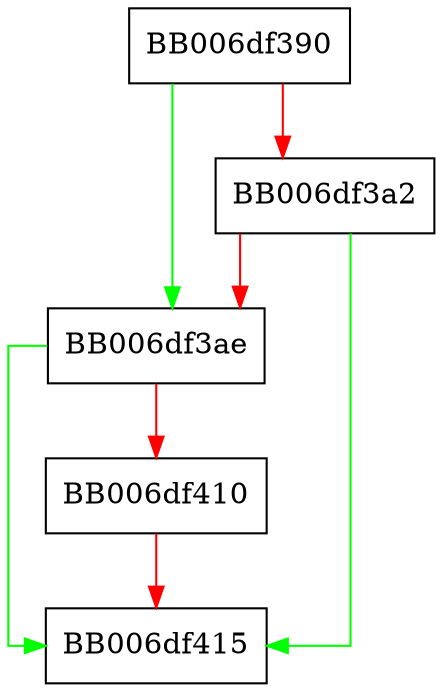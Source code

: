 digraph drbg_ctr_uninstantiate_wrapper {
  node [shape="box"];
  graph [splines=ortho];
  BB006df390 -> BB006df3ae [color="green"];
  BB006df390 -> BB006df3a2 [color="red"];
  BB006df3a2 -> BB006df415 [color="green"];
  BB006df3a2 -> BB006df3ae [color="red"];
  BB006df3ae -> BB006df415 [color="green"];
  BB006df3ae -> BB006df410 [color="red"];
  BB006df410 -> BB006df415 [color="red"];
}